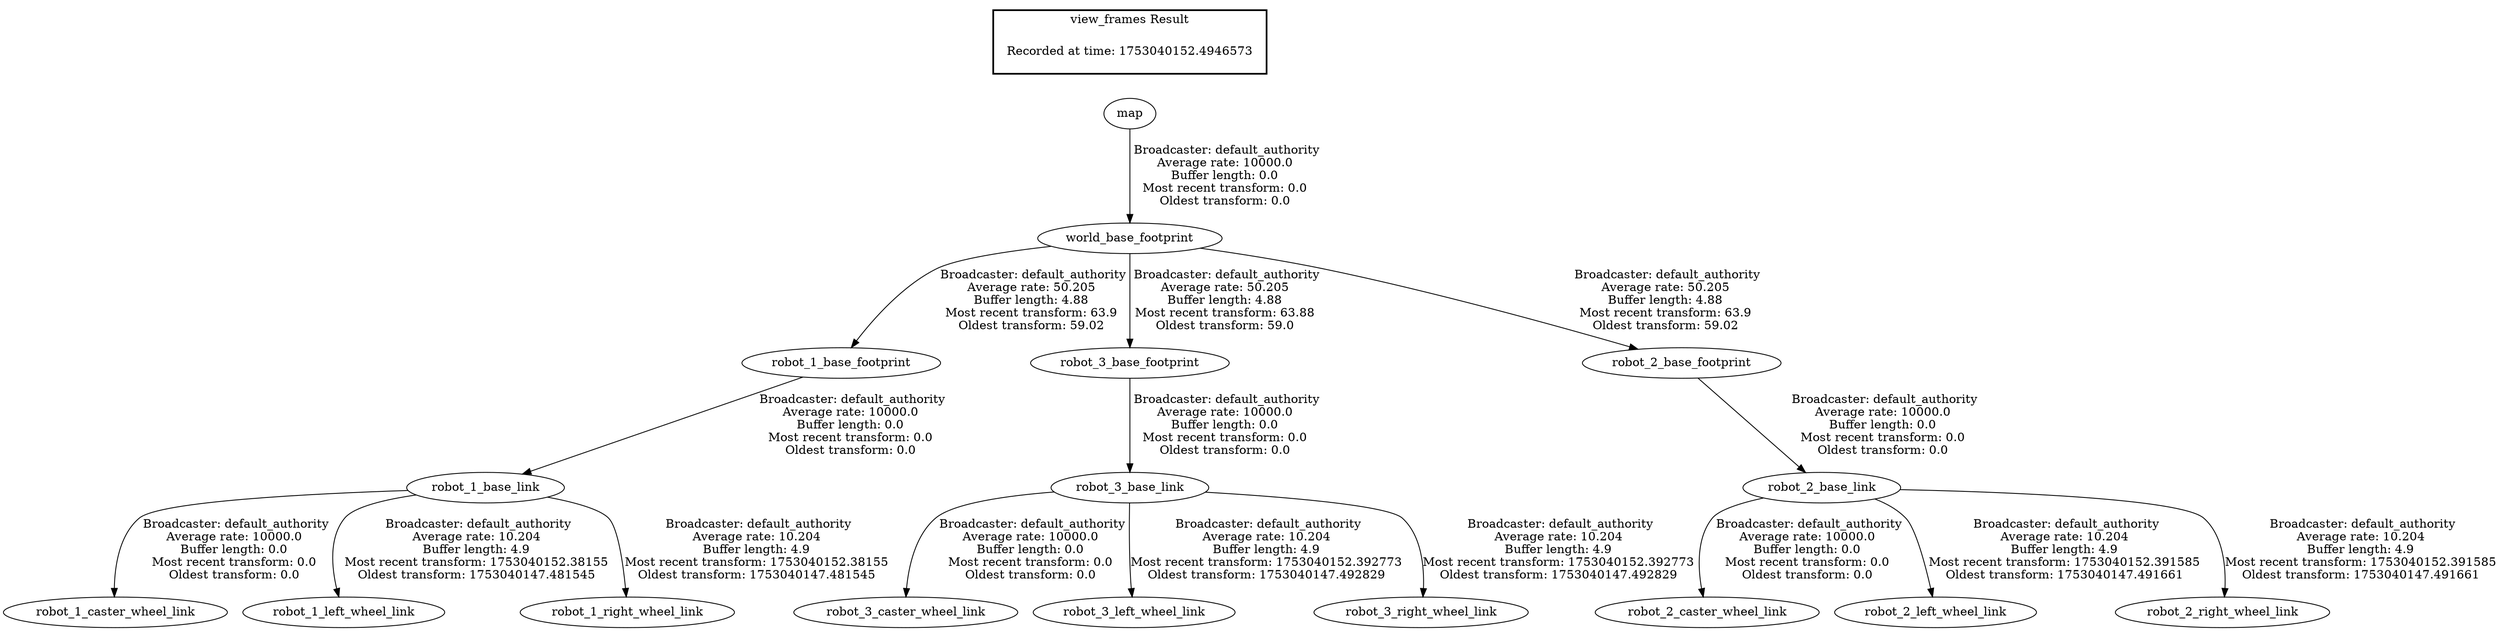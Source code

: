 digraph G {
"world_base_footprint" -> "robot_1_base_footprint"[label=" Broadcaster: default_authority\nAverage rate: 50.205\nBuffer length: 4.88\nMost recent transform: 63.9\nOldest transform: 59.02\n"];
"map" -> "world_base_footprint"[label=" Broadcaster: default_authority\nAverage rate: 10000.0\nBuffer length: 0.0\nMost recent transform: 0.0\nOldest transform: 0.0\n"];
"robot_3_base_link" -> "robot_3_caster_wheel_link"[label=" Broadcaster: default_authority\nAverage rate: 10000.0\nBuffer length: 0.0\nMost recent transform: 0.0\nOldest transform: 0.0\n"];
"robot_3_base_footprint" -> "robot_3_base_link"[label=" Broadcaster: default_authority\nAverage rate: 10000.0\nBuffer length: 0.0\nMost recent transform: 0.0\nOldest transform: 0.0\n"];
"world_base_footprint" -> "robot_3_base_footprint"[label=" Broadcaster: default_authority\nAverage rate: 50.205\nBuffer length: 4.88\nMost recent transform: 63.88\nOldest transform: 59.0\n"];
"world_base_footprint" -> "robot_2_base_footprint"[label=" Broadcaster: default_authority\nAverage rate: 50.205\nBuffer length: 4.88\nMost recent transform: 63.9\nOldest transform: 59.02\n"];
"robot_2_base_link" -> "robot_2_caster_wheel_link"[label=" Broadcaster: default_authority\nAverage rate: 10000.0\nBuffer length: 0.0\nMost recent transform: 0.0\nOldest transform: 0.0\n"];
"robot_2_base_footprint" -> "robot_2_base_link"[label=" Broadcaster: default_authority\nAverage rate: 10000.0\nBuffer length: 0.0\nMost recent transform: 0.0\nOldest transform: 0.0\n"];
"robot_1_base_link" -> "robot_1_caster_wheel_link"[label=" Broadcaster: default_authority\nAverage rate: 10000.0\nBuffer length: 0.0\nMost recent transform: 0.0\nOldest transform: 0.0\n"];
"robot_1_base_footprint" -> "robot_1_base_link"[label=" Broadcaster: default_authority\nAverage rate: 10000.0\nBuffer length: 0.0\nMost recent transform: 0.0\nOldest transform: 0.0\n"];
"robot_1_base_link" -> "robot_1_left_wheel_link"[label=" Broadcaster: default_authority\nAverage rate: 10.204\nBuffer length: 4.9\nMost recent transform: 1753040152.38155\nOldest transform: 1753040147.481545\n"];
"robot_1_base_link" -> "robot_1_right_wheel_link"[label=" Broadcaster: default_authority\nAverage rate: 10.204\nBuffer length: 4.9\nMost recent transform: 1753040152.38155\nOldest transform: 1753040147.481545\n"];
"robot_2_base_link" -> "robot_2_left_wheel_link"[label=" Broadcaster: default_authority\nAverage rate: 10.204\nBuffer length: 4.9\nMost recent transform: 1753040152.391585\nOldest transform: 1753040147.491661\n"];
"robot_2_base_link" -> "robot_2_right_wheel_link"[label=" Broadcaster: default_authority\nAverage rate: 10.204\nBuffer length: 4.9\nMost recent transform: 1753040152.391585\nOldest transform: 1753040147.491661\n"];
"robot_3_base_link" -> "robot_3_left_wheel_link"[label=" Broadcaster: default_authority\nAverage rate: 10.204\nBuffer length: 4.9\nMost recent transform: 1753040152.392773\nOldest transform: 1753040147.492829\n"];
"robot_3_base_link" -> "robot_3_right_wheel_link"[label=" Broadcaster: default_authority\nAverage rate: 10.204\nBuffer length: 4.9\nMost recent transform: 1753040152.392773\nOldest transform: 1753040147.492829\n"];
edge [style=invis];
 subgraph cluster_legend { style=bold; color=black; label ="view_frames Result";
"Recorded at time: 1753040152.4946573"[ shape=plaintext ] ;
}->"map";
}